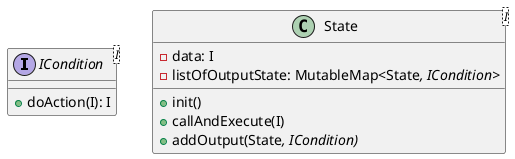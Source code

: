 @startuml

interface ICondition<I> {
    + doAction(I): I
}

class State<I> {
    - data: I
    - listOfOutputState: MutableMap<State<I>, ICondition<I>>
    + init()
    + callAndExecute(I)
    + addOutput(State<I>, ICondition<I>)
}

@enduml